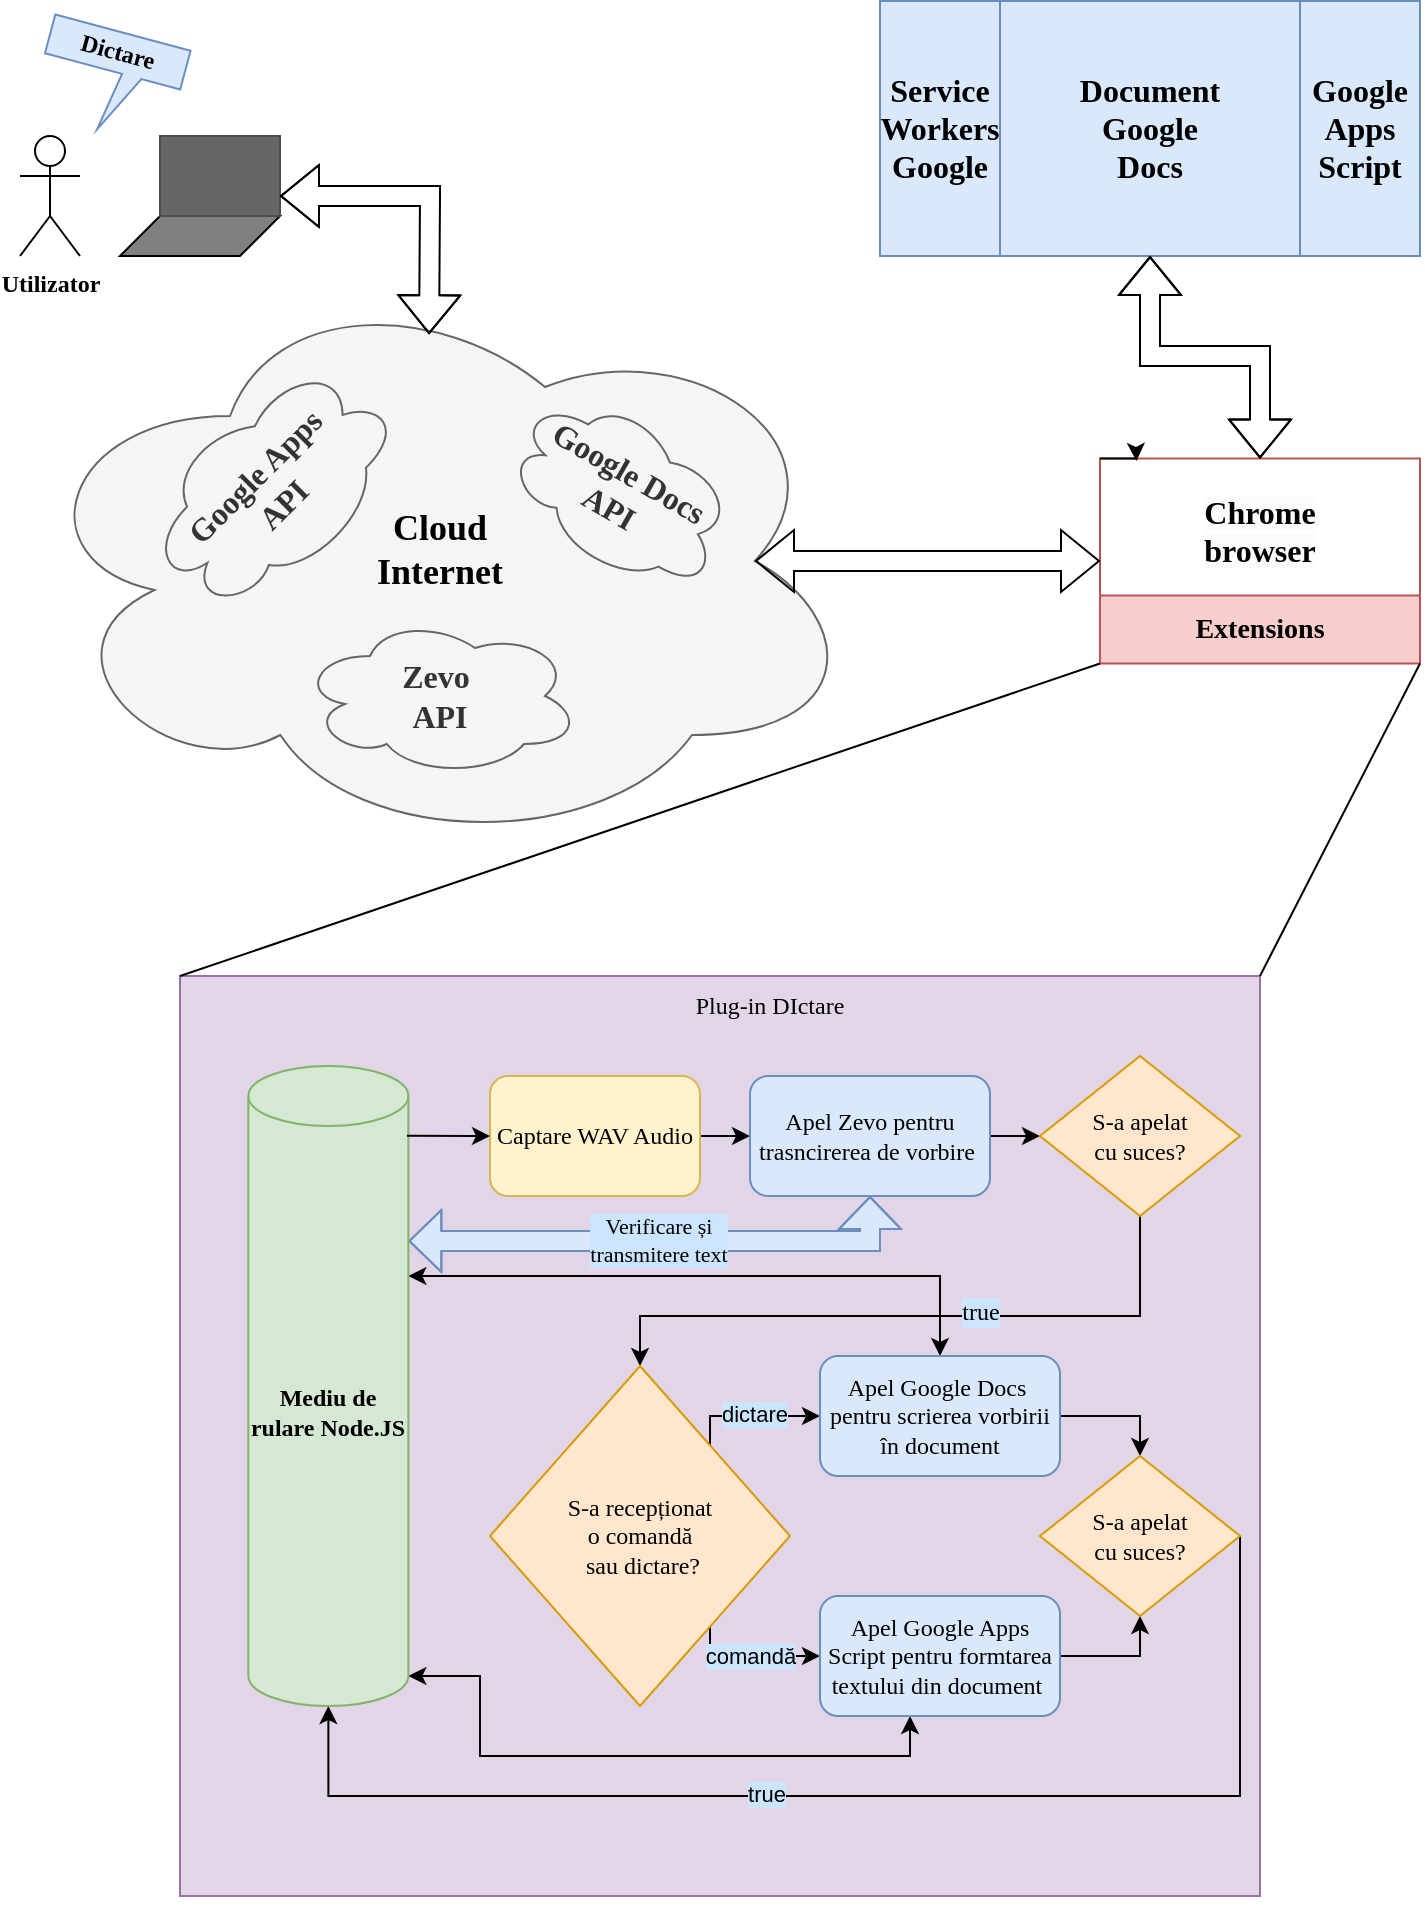 <mxfile version="21.2.9" type="github">
  <diagram name="Page-1" id="vv-bB8UND6x1yOVzy0g2">
    <mxGraphModel dx="1050" dy="573" grid="1" gridSize="10" guides="1" tooltips="1" connect="1" arrows="1" fold="1" page="1" pageScale="1" pageWidth="850" pageHeight="1100" math="0" shadow="0">
      <root>
        <mxCell id="0" />
        <mxCell id="1" parent="0" />
        <mxCell id="fvNiQkrtgF-xEhkCqe55-38" value="" style="ellipse;shape=cloud;whiteSpace=wrap;html=1;fontFamily=Times New Roman;fillColor=#f5f5f5;fontColor=#333333;strokeColor=#666666;" vertex="1" parent="1">
          <mxGeometry x="40" y="167.5" width="420" height="290" as="geometry" />
        </mxCell>
        <mxCell id="fvNiQkrtgF-xEhkCqe55-4" value="" style="rounded=0;whiteSpace=wrap;html=1;fontFamily=Times New Roman;fillColor=#e1d5e7;strokeColor=#9673a6;" vertex="1" parent="1">
          <mxGeometry x="120" y="520" width="540" height="460" as="geometry" />
        </mxCell>
        <mxCell id="fvNiQkrtgF-xEhkCqe55-16" value="" style="shape=process;whiteSpace=wrap;html=1;backgroundOutline=1;size=0.222;fontFamily=Times New Roman;fillColor=#dae8fc;strokeColor=#6c8ebf;" vertex="1" parent="1">
          <mxGeometry x="470" y="32.5" width="270" height="127.5" as="geometry" />
        </mxCell>
        <mxCell id="fvNiQkrtgF-xEhkCqe55-17" value="&lt;font style=&quot;font-size: 16px;&quot;&gt;&lt;b&gt;Google&lt;br&gt;Apps&lt;br&gt;Script&lt;/b&gt;&lt;/font&gt;" style="text;html=1;strokeColor=none;fillColor=none;align=center;verticalAlign=middle;whiteSpace=wrap;rounded=0;fontFamily=Times New Roman;" vertex="1" parent="1">
          <mxGeometry x="680" y="81.25" width="60" height="30" as="geometry" />
        </mxCell>
        <mxCell id="fvNiQkrtgF-xEhkCqe55-18" value="&lt;font style=&quot;font-size: 16px;&quot;&gt;&lt;b&gt;Document&lt;br&gt;Google Docs&lt;/b&gt;&lt;/font&gt;" style="text;html=1;strokeColor=none;fillColor=none;align=center;verticalAlign=middle;whiteSpace=wrap;rounded=0;fontFamily=Times New Roman;" vertex="1" parent="1">
          <mxGeometry x="575" y="68.75" width="60" height="55" as="geometry" />
        </mxCell>
        <mxCell id="fvNiQkrtgF-xEhkCqe55-19" value="&lt;font style=&quot;font-size: 16px;&quot;&gt;&lt;b&gt;Service Workers&lt;br&gt;Google&lt;/b&gt;&lt;/font&gt;" style="text;html=1;strokeColor=none;fillColor=none;align=center;verticalAlign=middle;whiteSpace=wrap;rounded=0;fontFamily=Times New Roman;" vertex="1" parent="1">
          <mxGeometry x="470" y="81.25" width="60" height="30" as="geometry" />
        </mxCell>
        <mxCell id="fvNiQkrtgF-xEhkCqe55-29" value="&lt;b&gt;Utilizator&lt;/b&gt;" style="shape=umlActor;verticalLabelPosition=bottom;verticalAlign=top;html=1;outlineConnect=0;fontFamily=Times New Roman;" vertex="1" parent="1">
          <mxGeometry x="40" y="100" width="30" height="60" as="geometry" />
        </mxCell>
        <mxCell id="fvNiQkrtgF-xEhkCqe55-31" value="&lt;b&gt;Dictare&lt;/b&gt;" style="shape=callout;whiteSpace=wrap;html=1;perimeter=calloutPerimeter;rotation=15;size=30;position=0.57;base=10;fontFamily=Times New Roman;fillColor=#dae8fc;strokeColor=#6c8ebf;" vertex="1" parent="1">
          <mxGeometry x="50" y="47.5" width="70" height="50" as="geometry" />
        </mxCell>
        <mxCell id="fvNiQkrtgF-xEhkCqe55-34" value="" style="shape=parallelogram;perimeter=parallelogramPerimeter;whiteSpace=wrap;html=1;fixedSize=1;direction=west;fontFamily=Times New Roman;fillColor=#808080;" vertex="1" parent="1">
          <mxGeometry x="90" y="140" width="80" height="20" as="geometry" />
        </mxCell>
        <mxCell id="fvNiQkrtgF-xEhkCqe55-35" value="" style="rounded=0;whiteSpace=wrap;html=1;fontFamily=Times New Roman;strokeColor=#4D4D4D;fillColor=#666666;" vertex="1" parent="1">
          <mxGeometry x="110" y="100" width="60" height="40" as="geometry" />
        </mxCell>
        <mxCell id="fvNiQkrtgF-xEhkCqe55-46" value="&lt;font style=&quot;font-size: 18px;&quot;&gt;&lt;b&gt;Cloud&lt;br&gt;Internet&lt;/b&gt;&lt;/font&gt;" style="text;html=1;strokeColor=none;fillColor=none;align=center;verticalAlign=middle;whiteSpace=wrap;rounded=0;fontFamily=Times New Roman;" vertex="1" parent="1">
          <mxGeometry x="205" y="291.55" width="90" height="30" as="geometry" />
        </mxCell>
        <mxCell id="fvNiQkrtgF-xEhkCqe55-48" value="&lt;b style=&quot;font-size: 16px;&quot;&gt;Google Docs&lt;br&gt;API&lt;/b&gt;" style="ellipse;shape=cloud;whiteSpace=wrap;html=1;fontFamily=Times New Roman;rotation=30;fillColor=#f5f5f5;fontColor=#333333;strokeColor=#666666;" vertex="1" parent="1">
          <mxGeometry x="280" y="236.55" width="120" height="80" as="geometry" />
        </mxCell>
        <mxCell id="fvNiQkrtgF-xEhkCqe55-49" value="&lt;b style=&quot;font-size: 16px;&quot;&gt;Google Apps&lt;br&gt;API&lt;/b&gt;" style="ellipse;shape=cloud;whiteSpace=wrap;html=1;rotation=-45;fontFamily=Times New Roman;fillColor=#f5f5f5;fontColor=#333333;strokeColor=#666666;" vertex="1" parent="1">
          <mxGeometry x="94.18" y="231.55" width="140" height="90" as="geometry" />
        </mxCell>
        <mxCell id="fvNiQkrtgF-xEhkCqe55-50" value="&lt;font style=&quot;font-size: 16px;&quot;&gt;&lt;b&gt;Zevo&amp;nbsp;&lt;br&gt;API&lt;/b&gt;&lt;/font&gt;" style="ellipse;shape=cloud;whiteSpace=wrap;html=1;rotation=0;fontFamily=Times New Roman;fillColor=#f5f5f5;fontColor=#333333;strokeColor=#666666;" vertex="1" parent="1">
          <mxGeometry x="180" y="340" width="140" height="80" as="geometry" />
        </mxCell>
        <mxCell id="fvNiQkrtgF-xEhkCqe55-51" value="Plug-in DIctare" style="text;html=1;strokeColor=none;fillColor=none;align=center;verticalAlign=middle;whiteSpace=wrap;rounded=0;fontFamily=Times New Roman;" vertex="1" parent="1">
          <mxGeometry x="355" y="520" width="120" height="30" as="geometry" />
        </mxCell>
        <mxCell id="fvNiQkrtgF-xEhkCqe55-70" style="edgeStyle=orthogonalEdgeStyle;rounded=0;orthogonalLoop=1;jettySize=auto;html=1;exitX=1;exitY=0.5;exitDx=0;exitDy=0;entryX=0;entryY=0.5;entryDx=0;entryDy=0;fontFamily=Times New Roman;" edge="1" parent="1" source="fvNiQkrtgF-xEhkCqe55-58" target="fvNiQkrtgF-xEhkCqe55-59">
          <mxGeometry relative="1" as="geometry" />
        </mxCell>
        <mxCell id="fvNiQkrtgF-xEhkCqe55-58" value="Captare WAV Audio" style="rounded=1;whiteSpace=wrap;html=1;fontFamily=Times New Roman;fillColor=#fff2cc;strokeColor=#d6b656;" vertex="1" parent="1">
          <mxGeometry x="275" y="570" width="105" height="60" as="geometry" />
        </mxCell>
        <mxCell id="fvNiQkrtgF-xEhkCqe55-73" style="edgeStyle=orthogonalEdgeStyle;rounded=0;orthogonalLoop=1;jettySize=auto;html=1;exitX=1;exitY=0.5;exitDx=0;exitDy=0;entryX=0;entryY=0.5;entryDx=0;entryDy=0;fontFamily=Times New Roman;" edge="1" parent="1" source="fvNiQkrtgF-xEhkCqe55-59" target="fvNiQkrtgF-xEhkCqe55-68">
          <mxGeometry relative="1" as="geometry" />
        </mxCell>
        <mxCell id="fvNiQkrtgF-xEhkCqe55-127" style="edgeStyle=orthogonalEdgeStyle;rounded=0;orthogonalLoop=1;jettySize=auto;html=1;exitX=0.5;exitY=1;exitDx=0;exitDy=0;entryX=1;entryY=0;entryDx=0;entryDy=87.5;entryPerimeter=0;startArrow=block;startFill=0;shape=flexArrow;endSize=5;strokeWidth=1;targetPerimeterSpacing=0;startSize=5;fontFamily=Times New Roman;fillColor=#dae8fc;strokeColor=#6c8ebf;" edge="1" parent="1" source="fvNiQkrtgF-xEhkCqe55-59" target="fvNiQkrtgF-xEhkCqe55-105">
          <mxGeometry relative="1" as="geometry">
            <Array as="points">
              <mxPoint x="465" y="653" />
            </Array>
          </mxGeometry>
        </mxCell>
        <mxCell id="fvNiQkrtgF-xEhkCqe55-129" value="Verificare și &lt;br&gt;transmitere text" style="edgeLabel;html=1;align=center;verticalAlign=middle;resizable=0;points=[];fontFamily=Times New Roman;labelBackgroundColor=#CCE5FF;" vertex="1" connectable="0" parent="fvNiQkrtgF-xEhkCqe55-127">
          <mxGeometry x="-0.256" y="3" relative="1" as="geometry">
            <mxPoint x="-35" y="-4" as="offset" />
          </mxGeometry>
        </mxCell>
        <mxCell id="fvNiQkrtgF-xEhkCqe55-59" value="Apel Zevo pentru&lt;br&gt;trasncirerea de vorbire&amp;nbsp;" style="rounded=1;whiteSpace=wrap;html=1;fontFamily=Times New Roman;fillColor=#dae8fc;strokeColor=#6c8ebf;" vertex="1" parent="1">
          <mxGeometry x="405" y="570" width="120" height="60" as="geometry" />
        </mxCell>
        <mxCell id="fvNiQkrtgF-xEhkCqe55-76" style="edgeStyle=orthogonalEdgeStyle;rounded=0;orthogonalLoop=1;jettySize=auto;html=1;exitX=0.5;exitY=1;exitDx=0;exitDy=0;entryX=0.5;entryY=0;entryDx=0;entryDy=0;fontFamily=Times New Roman;" edge="1" parent="1" source="fvNiQkrtgF-xEhkCqe55-68" target="fvNiQkrtgF-xEhkCqe55-75">
          <mxGeometry relative="1" as="geometry">
            <Array as="points">
              <mxPoint x="600" y="690" />
              <mxPoint x="350" y="690" />
            </Array>
          </mxGeometry>
        </mxCell>
        <mxCell id="fvNiQkrtgF-xEhkCqe55-79" value="true" style="edgeLabel;html=1;align=center;verticalAlign=middle;resizable=0;points=[];fontFamily=Times New Roman;fontSize=12;labelBackgroundColor=#CCE5FF;" vertex="1" connectable="0" parent="fvNiQkrtgF-xEhkCqe55-76">
          <mxGeometry x="0.194" y="3" relative="1" as="geometry">
            <mxPoint x="64" y="-5" as="offset" />
          </mxGeometry>
        </mxCell>
        <mxCell id="fvNiQkrtgF-xEhkCqe55-68" value="S-a apelat &lt;br&gt;cu suces?" style="rhombus;whiteSpace=wrap;html=1;fontFamily=Times New Roman;fillColor=#ffe6cc;strokeColor=#d79b00;" vertex="1" parent="1">
          <mxGeometry x="550" y="560" width="100" height="80" as="geometry" />
        </mxCell>
        <mxCell id="fvNiQkrtgF-xEhkCqe55-118" style="edgeStyle=orthogonalEdgeStyle;rounded=0;orthogonalLoop=1;jettySize=auto;html=1;exitX=1;exitY=0;exitDx=0;exitDy=0;entryX=0;entryY=0.5;entryDx=0;entryDy=0;fontFamily=Times New Roman;" edge="1" parent="1" source="fvNiQkrtgF-xEhkCqe55-75" target="fvNiQkrtgF-xEhkCqe55-80">
          <mxGeometry relative="1" as="geometry">
            <Array as="points">
              <mxPoint x="385" y="758" />
              <mxPoint x="385" y="740" />
            </Array>
          </mxGeometry>
        </mxCell>
        <mxCell id="fvNiQkrtgF-xEhkCqe55-167" value="dictare" style="edgeLabel;html=1;align=center;verticalAlign=middle;resizable=0;points=[];labelBackgroundColor=#CCE5FF;" vertex="1" connectable="0" parent="fvNiQkrtgF-xEhkCqe55-118">
          <mxGeometry x="-0.077" y="-4" relative="1" as="geometry">
            <mxPoint x="7" y="-5" as="offset" />
          </mxGeometry>
        </mxCell>
        <mxCell id="fvNiQkrtgF-xEhkCqe55-120" style="edgeStyle=orthogonalEdgeStyle;rounded=0;orthogonalLoop=1;jettySize=auto;html=1;exitX=1;exitY=1;exitDx=0;exitDy=0;entryX=0;entryY=0.5;entryDx=0;entryDy=0;fontFamily=Times New Roman;fillColor=#dae8fc;strokeColor=#000000;" edge="1" parent="1" source="fvNiQkrtgF-xEhkCqe55-75" target="fvNiQkrtgF-xEhkCqe55-82">
          <mxGeometry relative="1" as="geometry">
            <Array as="points">
              <mxPoint x="357" y="840" />
              <mxPoint x="385" y="840" />
              <mxPoint x="385" y="860" />
            </Array>
          </mxGeometry>
        </mxCell>
        <mxCell id="fvNiQkrtgF-xEhkCqe55-169" value="comandă" style="edgeLabel;html=1;align=center;verticalAlign=middle;resizable=0;points=[];labelBackgroundColor=#CCE5FF;" vertex="1" connectable="0" parent="fvNiQkrtgF-xEhkCqe55-120">
          <mxGeometry x="0.466" y="3" relative="1" as="geometry">
            <mxPoint x="1" y="3" as="offset" />
          </mxGeometry>
        </mxCell>
        <mxCell id="fvNiQkrtgF-xEhkCqe55-75" value="S-a recepționat &lt;br&gt;o comandă&lt;br&gt;&amp;nbsp;sau dictare?" style="rhombus;whiteSpace=wrap;html=1;fontFamily=Times New Roman;fillColor=#ffe6cc;strokeColor=#d79b00;" vertex="1" parent="1">
          <mxGeometry x="275" y="715" width="150" height="170" as="geometry" />
        </mxCell>
        <mxCell id="fvNiQkrtgF-xEhkCqe55-94" style="edgeStyle=orthogonalEdgeStyle;rounded=0;orthogonalLoop=1;jettySize=auto;html=1;exitX=1;exitY=0.5;exitDx=0;exitDy=0;entryX=0.5;entryY=0;entryDx=0;entryDy=0;fontFamily=Times New Roman;" edge="1" parent="1" source="fvNiQkrtgF-xEhkCqe55-80" target="fvNiQkrtgF-xEhkCqe55-93">
          <mxGeometry relative="1" as="geometry" />
        </mxCell>
        <mxCell id="fvNiQkrtgF-xEhkCqe55-128" style="edgeStyle=orthogonalEdgeStyle;rounded=0;orthogonalLoop=1;jettySize=auto;html=1;exitX=0.5;exitY=0;exitDx=0;exitDy=0;startArrow=classic;startFill=1;fontFamily=Times New Roman;" edge="1" parent="1" source="fvNiQkrtgF-xEhkCqe55-80" target="fvNiQkrtgF-xEhkCqe55-105">
          <mxGeometry relative="1" as="geometry">
            <Array as="points">
              <mxPoint x="500" y="670" />
            </Array>
          </mxGeometry>
        </mxCell>
        <mxCell id="fvNiQkrtgF-xEhkCqe55-80" value="Apel Google Docs&amp;nbsp;&lt;br&gt;pentru scrierea vorbirii în document" style="rounded=1;whiteSpace=wrap;html=1;fontFamily=Times New Roman;fillColor=#dae8fc;strokeColor=#6c8ebf;" vertex="1" parent="1">
          <mxGeometry x="440" y="710" width="120" height="60" as="geometry" />
        </mxCell>
        <mxCell id="fvNiQkrtgF-xEhkCqe55-102" style="edgeStyle=orthogonalEdgeStyle;rounded=0;orthogonalLoop=1;jettySize=auto;html=1;exitX=1;exitY=0.5;exitDx=0;exitDy=0;entryX=0.5;entryY=1;entryDx=0;entryDy=0;fontFamily=Times New Roman;" edge="1" parent="1" source="fvNiQkrtgF-xEhkCqe55-82" target="fvNiQkrtgF-xEhkCqe55-93">
          <mxGeometry relative="1" as="geometry" />
        </mxCell>
        <mxCell id="fvNiQkrtgF-xEhkCqe55-126" style="edgeStyle=orthogonalEdgeStyle;rounded=0;orthogonalLoop=1;jettySize=auto;html=1;entryX=1;entryY=1;entryDx=0;entryDy=-15;entryPerimeter=0;startArrow=classic;startFill=1;fontFamily=Times New Roman;" edge="1" parent="1" source="fvNiQkrtgF-xEhkCqe55-82" target="fvNiQkrtgF-xEhkCqe55-105">
          <mxGeometry relative="1" as="geometry">
            <Array as="points">
              <mxPoint x="485" y="910" />
              <mxPoint x="270" y="910" />
              <mxPoint x="270" y="870" />
            </Array>
          </mxGeometry>
        </mxCell>
        <mxCell id="fvNiQkrtgF-xEhkCqe55-82" value="Apel Google Apps Script pentru formtarea textului din document&amp;nbsp;" style="rounded=1;whiteSpace=wrap;html=1;fontFamily=Times New Roman;fillColor=#dae8fc;strokeColor=#6c8ebf;" vertex="1" parent="1">
          <mxGeometry x="440" y="830" width="120" height="60" as="geometry" />
        </mxCell>
        <mxCell id="fvNiQkrtgF-xEhkCqe55-165" style="edgeStyle=orthogonalEdgeStyle;rounded=0;orthogonalLoop=1;jettySize=auto;html=1;entryX=0.5;entryY=1;entryDx=0;entryDy=0;entryPerimeter=0;exitX=1;exitY=0.5;exitDx=0;exitDy=0;" edge="1" parent="1" source="fvNiQkrtgF-xEhkCqe55-93" target="fvNiQkrtgF-xEhkCqe55-105">
          <mxGeometry relative="1" as="geometry">
            <Array as="points">
              <mxPoint x="650" y="930" />
              <mxPoint x="194" y="930" />
            </Array>
          </mxGeometry>
        </mxCell>
        <mxCell id="fvNiQkrtgF-xEhkCqe55-172" value="true" style="edgeLabel;html=1;align=center;verticalAlign=middle;resizable=0;points=[];labelBackgroundColor=#CCE5FF;" vertex="1" connectable="0" parent="fvNiQkrtgF-xEhkCqe55-165">
          <mxGeometry x="0.106" relative="1" as="geometry">
            <mxPoint x="-18" y="-1" as="offset" />
          </mxGeometry>
        </mxCell>
        <mxCell id="fvNiQkrtgF-xEhkCqe55-93" value="S-a apelat &lt;br&gt;cu suces?" style="rhombus;whiteSpace=wrap;html=1;fontFamily=Times New Roman;fillColor=#ffe6cc;strokeColor=#d79b00;" vertex="1" parent="1">
          <mxGeometry x="550" y="760" width="100" height="80" as="geometry" />
        </mxCell>
        <mxCell id="fvNiQkrtgF-xEhkCqe55-105" value="&lt;b&gt;Mediu de rulare Node.JS&lt;/b&gt;" style="shape=cylinder3;whiteSpace=wrap;html=1;boundedLbl=1;backgroundOutline=1;size=15;fontFamily=Times New Roman;fillColor=#d5e8d4;strokeColor=#82b366;" vertex="1" parent="1">
          <mxGeometry x="154.18" y="565" width="80" height="320" as="geometry" />
        </mxCell>
        <mxCell id="fvNiQkrtgF-xEhkCqe55-106" style="edgeStyle=orthogonalEdgeStyle;rounded=0;orthogonalLoop=1;jettySize=auto;html=1;exitX=0.5;exitY=1;exitDx=0;exitDy=0;fontFamily=Times New Roman;" edge="1" parent="1" source="fvNiQkrtgF-xEhkCqe55-4" target="fvNiQkrtgF-xEhkCqe55-4">
          <mxGeometry relative="1" as="geometry" />
        </mxCell>
        <mxCell id="fvNiQkrtgF-xEhkCqe55-130" value="" style="endArrow=classic;html=1;rounded=0;entryX=0;entryY=0.5;entryDx=0;entryDy=0;exitX=0.991;exitY=0.109;exitDx=0;exitDy=0;exitPerimeter=0;fontFamily=Times New Roman;" edge="1" parent="1" source="fvNiQkrtgF-xEhkCqe55-105" target="fvNiQkrtgF-xEhkCqe55-58">
          <mxGeometry width="50" height="50" relative="1" as="geometry">
            <mxPoint x="245" y="630" as="sourcePoint" />
            <mxPoint x="295" y="580" as="targetPoint" />
          </mxGeometry>
        </mxCell>
        <mxCell id="fvNiQkrtgF-xEhkCqe55-131" style="edgeStyle=orthogonalEdgeStyle;rounded=0;orthogonalLoop=1;jettySize=auto;html=1;exitX=0.5;exitY=1;exitDx=0;exitDy=0;fontFamily=Times New Roman;" edge="1" parent="1" source="fvNiQkrtgF-xEhkCqe55-4" target="fvNiQkrtgF-xEhkCqe55-4">
          <mxGeometry relative="1" as="geometry" />
        </mxCell>
        <mxCell id="fvNiQkrtgF-xEhkCqe55-134" style="edgeStyle=orthogonalEdgeStyle;rounded=0;orthogonalLoop=1;jettySize=auto;html=1;exitX=0.5;exitY=1;exitDx=0;exitDy=0;fontFamily=Times New Roman;" edge="1" parent="1" source="fvNiQkrtgF-xEhkCqe55-4" target="fvNiQkrtgF-xEhkCqe55-4">
          <mxGeometry relative="1" as="geometry" />
        </mxCell>
        <mxCell id="fvNiQkrtgF-xEhkCqe55-136" value="" style="shape=flexArrow;endArrow=classic;startArrow=classic;html=1;rounded=0;exitX=1;exitY=0.75;exitDx=0;exitDy=0;entryX=0.487;entryY=0.109;entryDx=0;entryDy=0;entryPerimeter=0;fontFamily=Times New Roman;" edge="1" parent="1" source="fvNiQkrtgF-xEhkCqe55-35" target="fvNiQkrtgF-xEhkCqe55-38">
          <mxGeometry width="100" height="100" relative="1" as="geometry">
            <mxPoint x="310" y="90" as="sourcePoint" />
            <mxPoint x="560" y="200" as="targetPoint" />
            <Array as="points">
              <mxPoint x="245" y="130" />
            </Array>
          </mxGeometry>
        </mxCell>
        <mxCell id="fvNiQkrtgF-xEhkCqe55-151" value="&lt;font style=&quot;font-size: 14px;&quot;&gt;Extensions&lt;/font&gt;" style="swimlane;whiteSpace=wrap;html=1;direction=west;startSize=34;fontFamily=Times New Roman;fillColor=#f8cecc;strokeColor=#b85450;" vertex="1" parent="1">
          <mxGeometry x="580" y="261.25" width="160" height="102.5" as="geometry" />
        </mxCell>
        <mxCell id="fvNiQkrtgF-xEhkCqe55-152" value="&lt;b&gt;&lt;br&gt;&lt;span style=&quot;border-color: var(--border-color); color: rgb(0, 0, 0); font-size: 16px; font-style: normal; font-variant-ligatures: normal; font-variant-caps: normal; letter-spacing: normal; orphans: 2; text-align: center; text-indent: 0px; text-transform: none; widows: 2; word-spacing: 0px; -webkit-text-stroke-width: 0px; background-color: rgb(251, 251, 251); text-decoration-thickness: initial; text-decoration-style: initial; text-decoration-color: initial;&quot;&gt;Chrome&lt;br style=&quot;border-color: var(--border-color);&quot;&gt;browser&lt;/span&gt;&lt;br&gt;&lt;/b&gt;" style="text;html=1;strokeColor=none;fillColor=none;align=center;verticalAlign=middle;whiteSpace=wrap;rounded=0;fontFamily=Times New Roman;" vertex="1" parent="fvNiQkrtgF-xEhkCqe55-151">
          <mxGeometry x="50" y="18.75" width="60" height="20.95" as="geometry" />
        </mxCell>
        <mxCell id="fvNiQkrtgF-xEhkCqe55-153" style="edgeStyle=orthogonalEdgeStyle;rounded=0;orthogonalLoop=1;jettySize=auto;html=1;exitX=1;exitY=1;exitDx=0;exitDy=0;entryX=0.886;entryY=0.988;entryDx=0;entryDy=0;entryPerimeter=0;fontFamily=Times New Roman;" edge="1" parent="1" source="fvNiQkrtgF-xEhkCqe55-151" target="fvNiQkrtgF-xEhkCqe55-151">
          <mxGeometry relative="1" as="geometry" />
        </mxCell>
        <mxCell id="fvNiQkrtgF-xEhkCqe55-159" value="" style="endArrow=none;html=1;rounded=0;entryX=1;entryY=0;entryDx=0;entryDy=0;exitX=0;exitY=0;exitDx=0;exitDy=0;fontFamily=Times New Roman;" edge="1" parent="1" source="fvNiQkrtgF-xEhkCqe55-4" target="fvNiQkrtgF-xEhkCqe55-151">
          <mxGeometry width="50" height="50" relative="1" as="geometry">
            <mxPoint x="630" y="490" as="sourcePoint" />
            <mxPoint x="680" y="440" as="targetPoint" />
          </mxGeometry>
        </mxCell>
        <mxCell id="fvNiQkrtgF-xEhkCqe55-160" value="" style="endArrow=none;html=1;rounded=0;entryX=0;entryY=0;entryDx=0;entryDy=0;exitX=1;exitY=0;exitDx=0;exitDy=0;fontFamily=Times New Roman;" edge="1" parent="1" source="fvNiQkrtgF-xEhkCqe55-4" target="fvNiQkrtgF-xEhkCqe55-151">
          <mxGeometry width="50" height="50" relative="1" as="geometry">
            <mxPoint x="630" y="490" as="sourcePoint" />
            <mxPoint x="680" y="440" as="targetPoint" />
          </mxGeometry>
        </mxCell>
        <mxCell id="fvNiQkrtgF-xEhkCqe55-161" value="" style="shape=flexArrow;endArrow=classic;startArrow=classic;html=1;rounded=0;entryX=1;entryY=0.5;entryDx=0;entryDy=0;exitX=0.875;exitY=0.5;exitDx=0;exitDy=0;exitPerimeter=0;fontFamily=Times New Roman;" edge="1" parent="1" source="fvNiQkrtgF-xEhkCqe55-38" target="fvNiQkrtgF-xEhkCqe55-151">
          <mxGeometry width="100" height="100" relative="1" as="geometry">
            <mxPoint x="610" y="510" as="sourcePoint" />
            <mxPoint x="710" y="410" as="targetPoint" />
          </mxGeometry>
        </mxCell>
        <mxCell id="fvNiQkrtgF-xEhkCqe55-162" value="" style="shape=flexArrow;endArrow=classic;startArrow=classic;html=1;rounded=0;entryX=0.5;entryY=1;entryDx=0;entryDy=0;exitX=0.5;exitY=1;exitDx=0;exitDy=0;fontFamily=Times New Roman;" edge="1" parent="1" source="fvNiQkrtgF-xEhkCqe55-151" target="fvNiQkrtgF-xEhkCqe55-16">
          <mxGeometry width="100" height="100" relative="1" as="geometry">
            <mxPoint x="610" y="510" as="sourcePoint" />
            <mxPoint x="710" y="410" as="targetPoint" />
            <Array as="points">
              <mxPoint x="660" y="210" />
              <mxPoint x="630" y="210" />
              <mxPoint x="605" y="210" />
            </Array>
          </mxGeometry>
        </mxCell>
      </root>
    </mxGraphModel>
  </diagram>
</mxfile>
